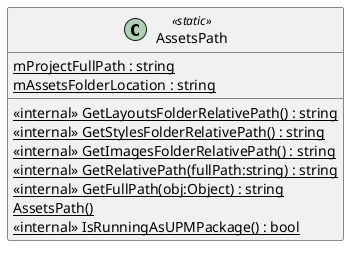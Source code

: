 @startuml
class AssetsPath <<static>> {
    <<internal>> {static} GetLayoutsFolderRelativePath() : string
    <<internal>> {static} GetStylesFolderRelativePath() : string
    <<internal>> {static} GetImagesFolderRelativePath() : string
    <<internal>> {static} GetRelativePath(fullPath:string) : string
    <<internal>> {static} GetFullPath(obj:Object) : string
    {static} AssetsPath()
    <<internal>> {static} IsRunningAsUPMPackage() : bool
    {static} mProjectFullPath : string
    {static} mAssetsFolderLocation : string
}
@enduml
